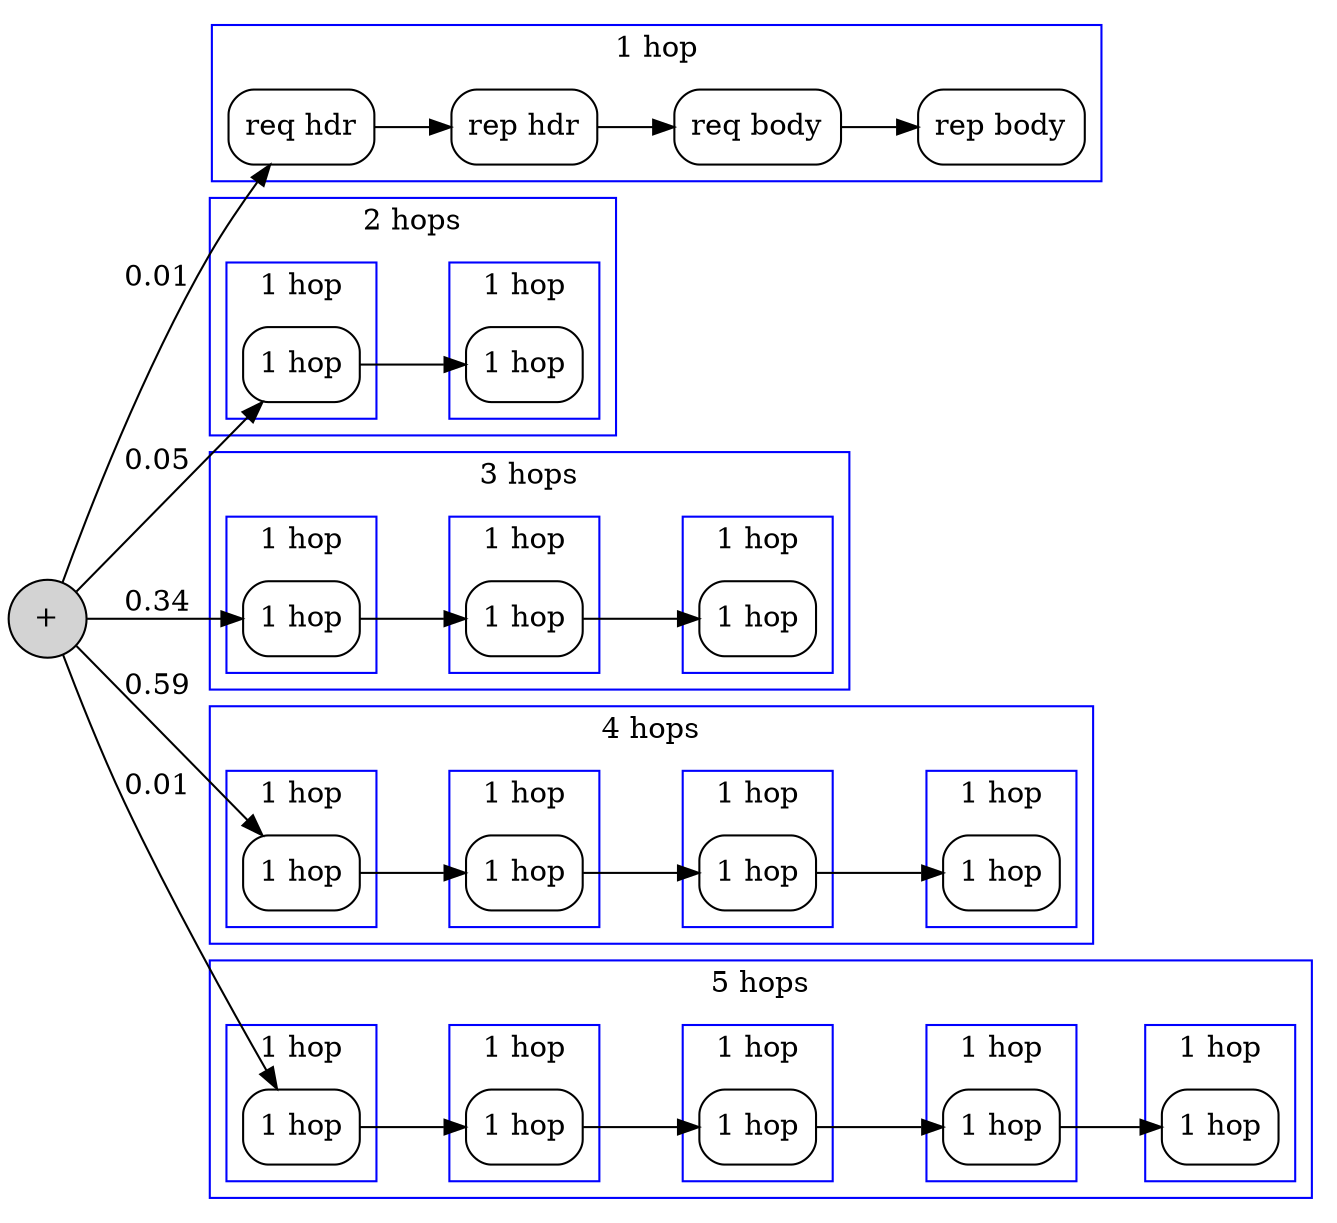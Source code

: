 strict digraph G {
  rankdir=LR; // Left-to-right direction
  node [shape=box];
  "1"[label="+",shape=circle,style=filled];
  "3"[label="req hdr",style=rounded];
  "4"[label="rep hdr",style=rounded];
  "5"[label="req body",style=rounded];
  "6"[label="rep body",style=rounded];
  "9"[label="1 hop",style=rounded];
  "11"[label="1 hop",style=rounded];
  "15"[label="1 hop",style=rounded];
  "17"[label="1 hop",style=rounded];
  "19"[label="1 hop",style=rounded];
  "23"[label="1 hop",style=rounded];
  "25"[label="1 hop",style=rounded];
  "27"[label="1 hop",style=rounded];
  "29"[label="1 hop",style=rounded];
  "33"[label="1 hop",style=rounded];
  "35"[label="1 hop",style=rounded];
  "37"[label="1 hop",style=rounded];
  "39"[label="1 hop",style=rounded];
  "41"[label="1 hop",style=rounded];
  {1} -> {3} [label="0.01"];
  {1} -> {9} [label="0.05"];
  {1} -> {15} [label="0.34"];
  {1} -> {23} [label="0.59"];
  {1} -> {33} [label="0.01"];
  subgraph cluster_7 {
    color=blue;
    label="1 hop";
      {3} -> {4} [label=""];
  {4} -> {5} [label=""];
  {5} -> {6} [label=""];
  }
  subgraph cluster_13 {
    color=blue;
    label="2 hops";
      {9} -> {11} [label=""];
  subgraph cluster_10 {
    color=blue;
    label="1 hop";
      9;
  }
  subgraph cluster_12 {
    color=blue;
    label="1 hop";
      11;
  }
  }
  subgraph cluster_21 {
    color=blue;
    label="3 hops";
      {15} -> {17} [label=""];
  {17} -> {19} [label=""];
  subgraph cluster_16 {
    color=blue;
    label="1 hop";
      15;
  }
  subgraph cluster_18 {
    color=blue;
    label="1 hop";
      17;
  }
  subgraph cluster_20 {
    color=blue;
    label="1 hop";
      19;
  }
  }
  subgraph cluster_31 {
    color=blue;
    label="4 hops";
      {23} -> {25} [label=""];
  {25} -> {27} [label=""];
  {27} -> {29} [label=""];
  subgraph cluster_24 {
    color=blue;
    label="1 hop";
      23;
  }
  subgraph cluster_26 {
    color=blue;
    label="1 hop";
      25;
  }
  subgraph cluster_28 {
    color=blue;
    label="1 hop";
      27;
  }
  subgraph cluster_30 {
    color=blue;
    label="1 hop";
      29;
  }
  }
  subgraph cluster_43 {
    color=blue;
    label="5 hops";
      {33} -> {35} [label=""];
  {35} -> {37} [label=""];
  {37} -> {39} [label=""];
  {39} -> {41} [label=""];
  subgraph cluster_34 {
    color=blue;
    label="1 hop";
      33;
  }
  subgraph cluster_36 {
    color=blue;
    label="1 hop";
      35;
  }
  subgraph cluster_38 {
    color=blue;
    label="1 hop";
      37;
  }
  subgraph cluster_40 {
    color=blue;
    label="1 hop";
      39;
  }
  subgraph cluster_42 {
    color=blue;
    label="1 hop";
      41;
  }
  }
}